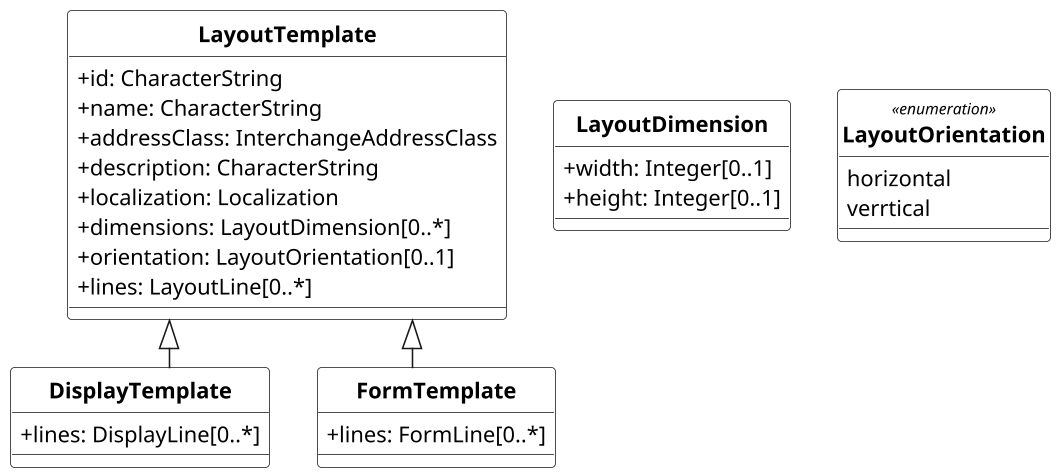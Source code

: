 @startuml LayoutTemplate
/'
Diagram:        LayoutTemplate
DateCreate:     03/05/2019
Description:

Hystory of changes:
> DD/MM/YYYY
    -
    -
'/

'******* CONFIGURATION ************************************************
skinparam classAttributeIconSize 0
skinparam Dpi 150
skinparam Monochrome true
skinparam LineType ortho
skinparam nodesep 30
skinparam ranksep 30
hide circle
/' skinparam CircledCharacterRadius 0 '/
/' skinparam CircledCharacterFontSize 0 '/
skinparam Default {
TextAlignment center
FontName Helvetica
}
skinparam Class {
AttributeIconSize 0
BackgroundColor White
FontStyle bold
StereotypeFontSize 10
}
skinparam Rectangle {
BackgroundColor White
FontStyle bold
FontSize 11
StereotypeFontSize 10
}
skinparam Object {
BackgroundColor White
FontStyle bold
FontSize 11
StereotypeFontSize 10
}

skinparam Entity {
StereotypeFontSize 10
}

'******* CLASS DEFINITION *********************************************
class LayoutTemplate{
    +id: CharacterString
    +name: CharacterString
    +addressClass: InterchangeAddressClass
    +description: CharacterString
    +localization: Localization
    +dimensions: LayoutDimension[0..*]
    +orientation: LayoutOrientation[0..1]
    +lines: LayoutLine[0..*]
}

class DisplayTemplate{
    +lines: DisplayLine[0..*]
}

class FormTemplate{
    +lines: FormLine[0..*]
}

class LayoutDimension{
    +width: Integer[0..1]
    +height: Integer[0..1]
}

enum LayoutOrientation <<enumeration>>{
    horizontal
    verrtical
}

'******* NOTES ********************************************************


'******* CLASS RELATIONS **********************************************
LayoutTemplate <|-- DisplayTemplate
LayoutTemplate <|-- FormTemplate

@enduml